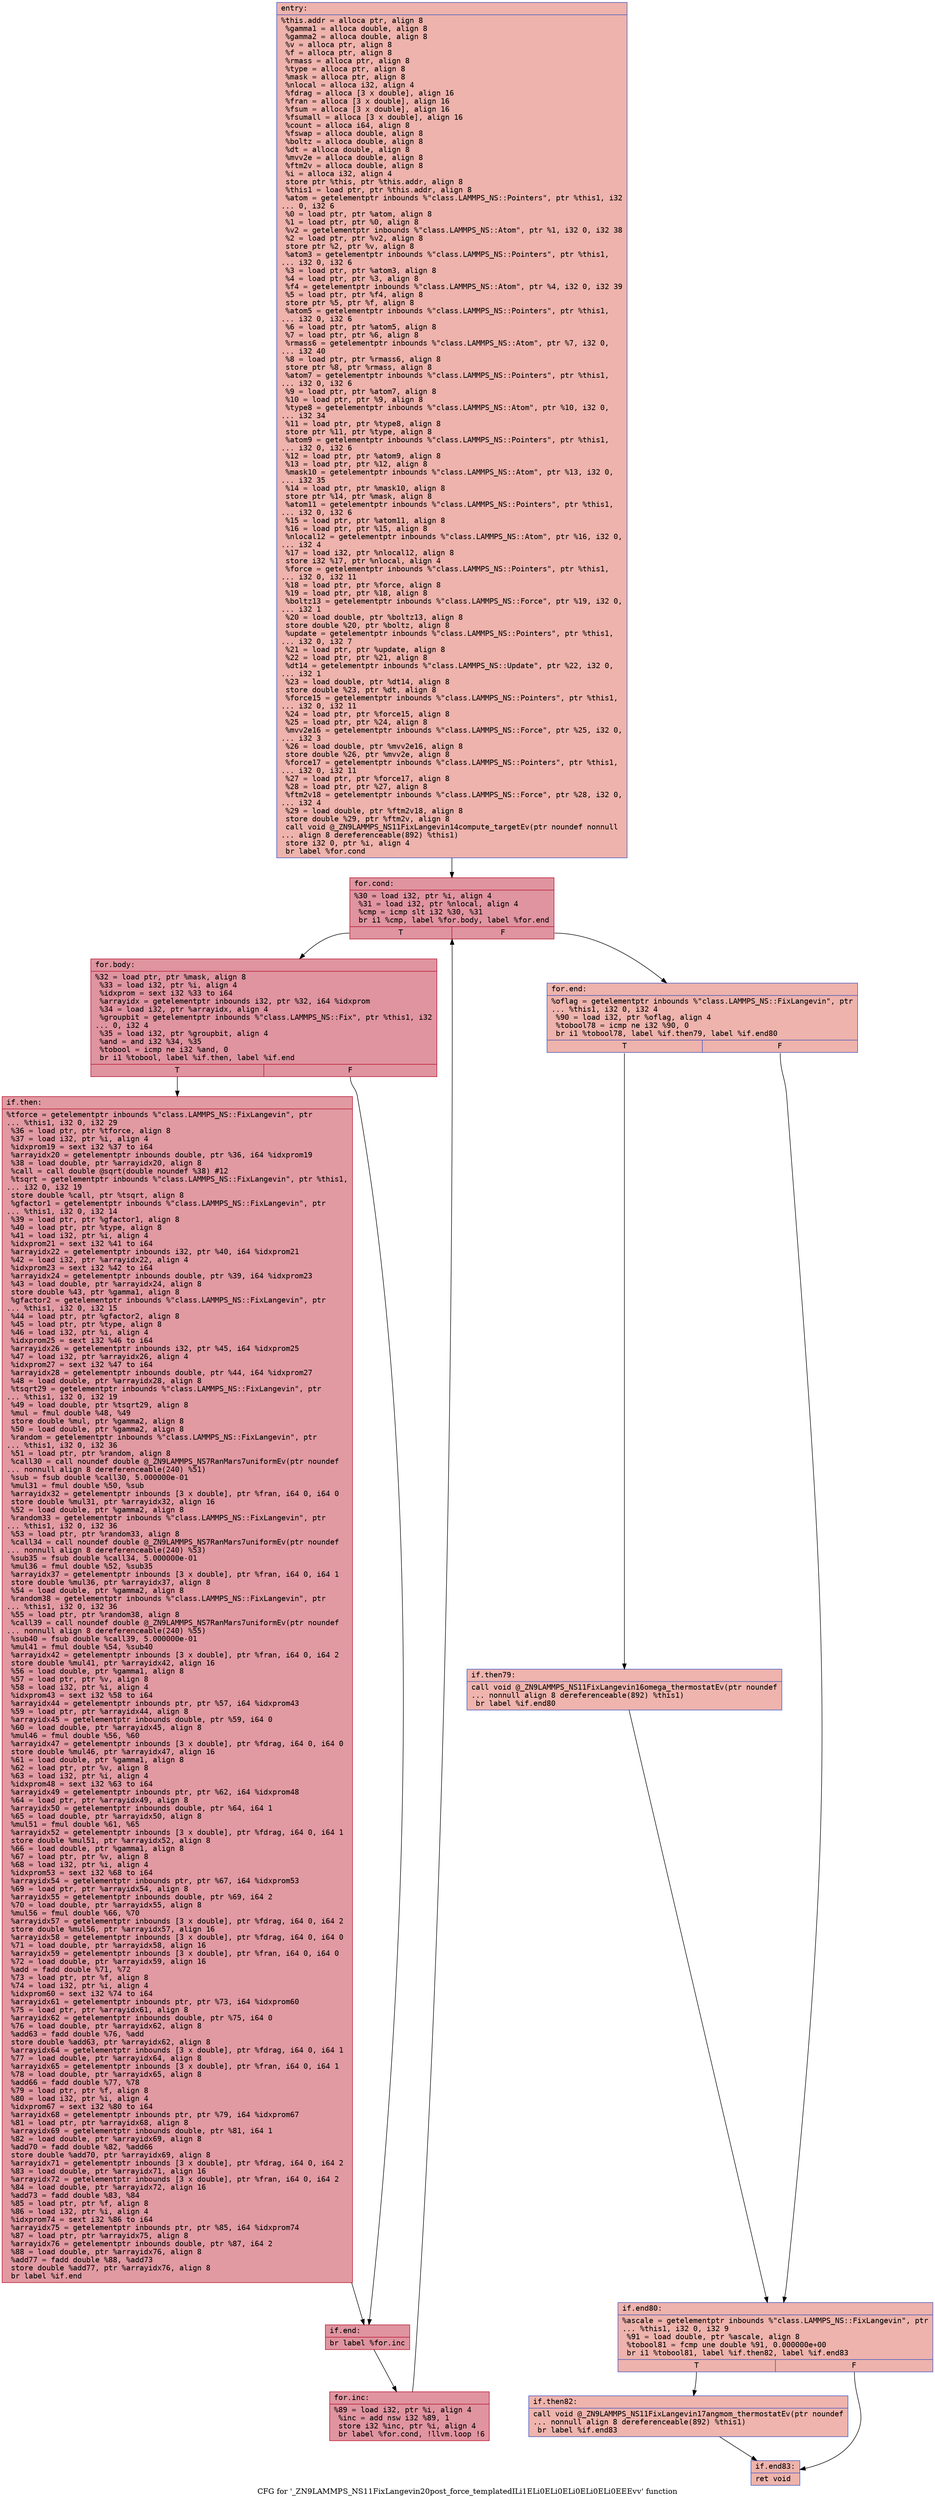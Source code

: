 digraph "CFG for '_ZN9LAMMPS_NS11FixLangevin20post_force_templatedILi1ELi0ELi0ELi0ELi0ELi0EEEvv' function" {
	label="CFG for '_ZN9LAMMPS_NS11FixLangevin20post_force_templatedILi1ELi0ELi0ELi0ELi0ELi0EEEvv' function";

	Node0x55e6b1ff4b80 [shape=record,color="#3d50c3ff", style=filled, fillcolor="#d6524470" fontname="Courier",label="{entry:\l|  %this.addr = alloca ptr, align 8\l  %gamma1 = alloca double, align 8\l  %gamma2 = alloca double, align 8\l  %v = alloca ptr, align 8\l  %f = alloca ptr, align 8\l  %rmass = alloca ptr, align 8\l  %type = alloca ptr, align 8\l  %mask = alloca ptr, align 8\l  %nlocal = alloca i32, align 4\l  %fdrag = alloca [3 x double], align 16\l  %fran = alloca [3 x double], align 16\l  %fsum = alloca [3 x double], align 16\l  %fsumall = alloca [3 x double], align 16\l  %count = alloca i64, align 8\l  %fswap = alloca double, align 8\l  %boltz = alloca double, align 8\l  %dt = alloca double, align 8\l  %mvv2e = alloca double, align 8\l  %ftm2v = alloca double, align 8\l  %i = alloca i32, align 4\l  store ptr %this, ptr %this.addr, align 8\l  %this1 = load ptr, ptr %this.addr, align 8\l  %atom = getelementptr inbounds %\"class.LAMMPS_NS::Pointers\", ptr %this1, i32\l... 0, i32 6\l  %0 = load ptr, ptr %atom, align 8\l  %1 = load ptr, ptr %0, align 8\l  %v2 = getelementptr inbounds %\"class.LAMMPS_NS::Atom\", ptr %1, i32 0, i32 38\l  %2 = load ptr, ptr %v2, align 8\l  store ptr %2, ptr %v, align 8\l  %atom3 = getelementptr inbounds %\"class.LAMMPS_NS::Pointers\", ptr %this1,\l... i32 0, i32 6\l  %3 = load ptr, ptr %atom3, align 8\l  %4 = load ptr, ptr %3, align 8\l  %f4 = getelementptr inbounds %\"class.LAMMPS_NS::Atom\", ptr %4, i32 0, i32 39\l  %5 = load ptr, ptr %f4, align 8\l  store ptr %5, ptr %f, align 8\l  %atom5 = getelementptr inbounds %\"class.LAMMPS_NS::Pointers\", ptr %this1,\l... i32 0, i32 6\l  %6 = load ptr, ptr %atom5, align 8\l  %7 = load ptr, ptr %6, align 8\l  %rmass6 = getelementptr inbounds %\"class.LAMMPS_NS::Atom\", ptr %7, i32 0,\l... i32 40\l  %8 = load ptr, ptr %rmass6, align 8\l  store ptr %8, ptr %rmass, align 8\l  %atom7 = getelementptr inbounds %\"class.LAMMPS_NS::Pointers\", ptr %this1,\l... i32 0, i32 6\l  %9 = load ptr, ptr %atom7, align 8\l  %10 = load ptr, ptr %9, align 8\l  %type8 = getelementptr inbounds %\"class.LAMMPS_NS::Atom\", ptr %10, i32 0,\l... i32 34\l  %11 = load ptr, ptr %type8, align 8\l  store ptr %11, ptr %type, align 8\l  %atom9 = getelementptr inbounds %\"class.LAMMPS_NS::Pointers\", ptr %this1,\l... i32 0, i32 6\l  %12 = load ptr, ptr %atom9, align 8\l  %13 = load ptr, ptr %12, align 8\l  %mask10 = getelementptr inbounds %\"class.LAMMPS_NS::Atom\", ptr %13, i32 0,\l... i32 35\l  %14 = load ptr, ptr %mask10, align 8\l  store ptr %14, ptr %mask, align 8\l  %atom11 = getelementptr inbounds %\"class.LAMMPS_NS::Pointers\", ptr %this1,\l... i32 0, i32 6\l  %15 = load ptr, ptr %atom11, align 8\l  %16 = load ptr, ptr %15, align 8\l  %nlocal12 = getelementptr inbounds %\"class.LAMMPS_NS::Atom\", ptr %16, i32 0,\l... i32 4\l  %17 = load i32, ptr %nlocal12, align 8\l  store i32 %17, ptr %nlocal, align 4\l  %force = getelementptr inbounds %\"class.LAMMPS_NS::Pointers\", ptr %this1,\l... i32 0, i32 11\l  %18 = load ptr, ptr %force, align 8\l  %19 = load ptr, ptr %18, align 8\l  %boltz13 = getelementptr inbounds %\"class.LAMMPS_NS::Force\", ptr %19, i32 0,\l... i32 1\l  %20 = load double, ptr %boltz13, align 8\l  store double %20, ptr %boltz, align 8\l  %update = getelementptr inbounds %\"class.LAMMPS_NS::Pointers\", ptr %this1,\l... i32 0, i32 7\l  %21 = load ptr, ptr %update, align 8\l  %22 = load ptr, ptr %21, align 8\l  %dt14 = getelementptr inbounds %\"class.LAMMPS_NS::Update\", ptr %22, i32 0,\l... i32 1\l  %23 = load double, ptr %dt14, align 8\l  store double %23, ptr %dt, align 8\l  %force15 = getelementptr inbounds %\"class.LAMMPS_NS::Pointers\", ptr %this1,\l... i32 0, i32 11\l  %24 = load ptr, ptr %force15, align 8\l  %25 = load ptr, ptr %24, align 8\l  %mvv2e16 = getelementptr inbounds %\"class.LAMMPS_NS::Force\", ptr %25, i32 0,\l... i32 3\l  %26 = load double, ptr %mvv2e16, align 8\l  store double %26, ptr %mvv2e, align 8\l  %force17 = getelementptr inbounds %\"class.LAMMPS_NS::Pointers\", ptr %this1,\l... i32 0, i32 11\l  %27 = load ptr, ptr %force17, align 8\l  %28 = load ptr, ptr %27, align 8\l  %ftm2v18 = getelementptr inbounds %\"class.LAMMPS_NS::Force\", ptr %28, i32 0,\l... i32 4\l  %29 = load double, ptr %ftm2v18, align 8\l  store double %29, ptr %ftm2v, align 8\l  call void @_ZN9LAMMPS_NS11FixLangevin14compute_targetEv(ptr noundef nonnull\l... align 8 dereferenceable(892) %this1)\l  store i32 0, ptr %i, align 4\l  br label %for.cond\l}"];
	Node0x55e6b1ff4b80 -> Node0x55e6b1ffed20[tooltip="entry -> for.cond\nProbability 100.00%" ];
	Node0x55e6b1ffed20 [shape=record,color="#b70d28ff", style=filled, fillcolor="#b70d2870" fontname="Courier",label="{for.cond:\l|  %30 = load i32, ptr %i, align 4\l  %31 = load i32, ptr %nlocal, align 4\l  %cmp = icmp slt i32 %30, %31\l  br i1 %cmp, label %for.body, label %for.end\l|{<s0>T|<s1>F}}"];
	Node0x55e6b1ffed20:s0 -> Node0x55e6b1ffefa0[tooltip="for.cond -> for.body\nProbability 96.88%" ];
	Node0x55e6b1ffed20:s1 -> Node0x55e6b1fff020[tooltip="for.cond -> for.end\nProbability 3.12%" ];
	Node0x55e6b1ffefa0 [shape=record,color="#b70d28ff", style=filled, fillcolor="#b70d2870" fontname="Courier",label="{for.body:\l|  %32 = load ptr, ptr %mask, align 8\l  %33 = load i32, ptr %i, align 4\l  %idxprom = sext i32 %33 to i64\l  %arrayidx = getelementptr inbounds i32, ptr %32, i64 %idxprom\l  %34 = load i32, ptr %arrayidx, align 4\l  %groupbit = getelementptr inbounds %\"class.LAMMPS_NS::Fix\", ptr %this1, i32\l... 0, i32 4\l  %35 = load i32, ptr %groupbit, align 4\l  %and = and i32 %34, %35\l  %tobool = icmp ne i32 %and, 0\l  br i1 %tobool, label %if.then, label %if.end\l|{<s0>T|<s1>F}}"];
	Node0x55e6b1ffefa0:s0 -> Node0x55e6b1ffc8a0[tooltip="for.body -> if.then\nProbability 62.50%" ];
	Node0x55e6b1ffefa0:s1 -> Node0x55e6b1fffa70[tooltip="for.body -> if.end\nProbability 37.50%" ];
	Node0x55e6b1ffc8a0 [shape=record,color="#b70d28ff", style=filled, fillcolor="#bb1b2c70" fontname="Courier",label="{if.then:\l|  %tforce = getelementptr inbounds %\"class.LAMMPS_NS::FixLangevin\", ptr\l... %this1, i32 0, i32 29\l  %36 = load ptr, ptr %tforce, align 8\l  %37 = load i32, ptr %i, align 4\l  %idxprom19 = sext i32 %37 to i64\l  %arrayidx20 = getelementptr inbounds double, ptr %36, i64 %idxprom19\l  %38 = load double, ptr %arrayidx20, align 8\l  %call = call double @sqrt(double noundef %38) #12\l  %tsqrt = getelementptr inbounds %\"class.LAMMPS_NS::FixLangevin\", ptr %this1,\l... i32 0, i32 19\l  store double %call, ptr %tsqrt, align 8\l  %gfactor1 = getelementptr inbounds %\"class.LAMMPS_NS::FixLangevin\", ptr\l... %this1, i32 0, i32 14\l  %39 = load ptr, ptr %gfactor1, align 8\l  %40 = load ptr, ptr %type, align 8\l  %41 = load i32, ptr %i, align 4\l  %idxprom21 = sext i32 %41 to i64\l  %arrayidx22 = getelementptr inbounds i32, ptr %40, i64 %idxprom21\l  %42 = load i32, ptr %arrayidx22, align 4\l  %idxprom23 = sext i32 %42 to i64\l  %arrayidx24 = getelementptr inbounds double, ptr %39, i64 %idxprom23\l  %43 = load double, ptr %arrayidx24, align 8\l  store double %43, ptr %gamma1, align 8\l  %gfactor2 = getelementptr inbounds %\"class.LAMMPS_NS::FixLangevin\", ptr\l... %this1, i32 0, i32 15\l  %44 = load ptr, ptr %gfactor2, align 8\l  %45 = load ptr, ptr %type, align 8\l  %46 = load i32, ptr %i, align 4\l  %idxprom25 = sext i32 %46 to i64\l  %arrayidx26 = getelementptr inbounds i32, ptr %45, i64 %idxprom25\l  %47 = load i32, ptr %arrayidx26, align 4\l  %idxprom27 = sext i32 %47 to i64\l  %arrayidx28 = getelementptr inbounds double, ptr %44, i64 %idxprom27\l  %48 = load double, ptr %arrayidx28, align 8\l  %tsqrt29 = getelementptr inbounds %\"class.LAMMPS_NS::FixLangevin\", ptr\l... %this1, i32 0, i32 19\l  %49 = load double, ptr %tsqrt29, align 8\l  %mul = fmul double %48, %49\l  store double %mul, ptr %gamma2, align 8\l  %50 = load double, ptr %gamma2, align 8\l  %random = getelementptr inbounds %\"class.LAMMPS_NS::FixLangevin\", ptr\l... %this1, i32 0, i32 36\l  %51 = load ptr, ptr %random, align 8\l  %call30 = call noundef double @_ZN9LAMMPS_NS7RanMars7uniformEv(ptr noundef\l... nonnull align 8 dereferenceable(240) %51)\l  %sub = fsub double %call30, 5.000000e-01\l  %mul31 = fmul double %50, %sub\l  %arrayidx32 = getelementptr inbounds [3 x double], ptr %fran, i64 0, i64 0\l  store double %mul31, ptr %arrayidx32, align 16\l  %52 = load double, ptr %gamma2, align 8\l  %random33 = getelementptr inbounds %\"class.LAMMPS_NS::FixLangevin\", ptr\l... %this1, i32 0, i32 36\l  %53 = load ptr, ptr %random33, align 8\l  %call34 = call noundef double @_ZN9LAMMPS_NS7RanMars7uniformEv(ptr noundef\l... nonnull align 8 dereferenceable(240) %53)\l  %sub35 = fsub double %call34, 5.000000e-01\l  %mul36 = fmul double %52, %sub35\l  %arrayidx37 = getelementptr inbounds [3 x double], ptr %fran, i64 0, i64 1\l  store double %mul36, ptr %arrayidx37, align 8\l  %54 = load double, ptr %gamma2, align 8\l  %random38 = getelementptr inbounds %\"class.LAMMPS_NS::FixLangevin\", ptr\l... %this1, i32 0, i32 36\l  %55 = load ptr, ptr %random38, align 8\l  %call39 = call noundef double @_ZN9LAMMPS_NS7RanMars7uniformEv(ptr noundef\l... nonnull align 8 dereferenceable(240) %55)\l  %sub40 = fsub double %call39, 5.000000e-01\l  %mul41 = fmul double %54, %sub40\l  %arrayidx42 = getelementptr inbounds [3 x double], ptr %fran, i64 0, i64 2\l  store double %mul41, ptr %arrayidx42, align 16\l  %56 = load double, ptr %gamma1, align 8\l  %57 = load ptr, ptr %v, align 8\l  %58 = load i32, ptr %i, align 4\l  %idxprom43 = sext i32 %58 to i64\l  %arrayidx44 = getelementptr inbounds ptr, ptr %57, i64 %idxprom43\l  %59 = load ptr, ptr %arrayidx44, align 8\l  %arrayidx45 = getelementptr inbounds double, ptr %59, i64 0\l  %60 = load double, ptr %arrayidx45, align 8\l  %mul46 = fmul double %56, %60\l  %arrayidx47 = getelementptr inbounds [3 x double], ptr %fdrag, i64 0, i64 0\l  store double %mul46, ptr %arrayidx47, align 16\l  %61 = load double, ptr %gamma1, align 8\l  %62 = load ptr, ptr %v, align 8\l  %63 = load i32, ptr %i, align 4\l  %idxprom48 = sext i32 %63 to i64\l  %arrayidx49 = getelementptr inbounds ptr, ptr %62, i64 %idxprom48\l  %64 = load ptr, ptr %arrayidx49, align 8\l  %arrayidx50 = getelementptr inbounds double, ptr %64, i64 1\l  %65 = load double, ptr %arrayidx50, align 8\l  %mul51 = fmul double %61, %65\l  %arrayidx52 = getelementptr inbounds [3 x double], ptr %fdrag, i64 0, i64 1\l  store double %mul51, ptr %arrayidx52, align 8\l  %66 = load double, ptr %gamma1, align 8\l  %67 = load ptr, ptr %v, align 8\l  %68 = load i32, ptr %i, align 4\l  %idxprom53 = sext i32 %68 to i64\l  %arrayidx54 = getelementptr inbounds ptr, ptr %67, i64 %idxprom53\l  %69 = load ptr, ptr %arrayidx54, align 8\l  %arrayidx55 = getelementptr inbounds double, ptr %69, i64 2\l  %70 = load double, ptr %arrayidx55, align 8\l  %mul56 = fmul double %66, %70\l  %arrayidx57 = getelementptr inbounds [3 x double], ptr %fdrag, i64 0, i64 2\l  store double %mul56, ptr %arrayidx57, align 16\l  %arrayidx58 = getelementptr inbounds [3 x double], ptr %fdrag, i64 0, i64 0\l  %71 = load double, ptr %arrayidx58, align 16\l  %arrayidx59 = getelementptr inbounds [3 x double], ptr %fran, i64 0, i64 0\l  %72 = load double, ptr %arrayidx59, align 16\l  %add = fadd double %71, %72\l  %73 = load ptr, ptr %f, align 8\l  %74 = load i32, ptr %i, align 4\l  %idxprom60 = sext i32 %74 to i64\l  %arrayidx61 = getelementptr inbounds ptr, ptr %73, i64 %idxprom60\l  %75 = load ptr, ptr %arrayidx61, align 8\l  %arrayidx62 = getelementptr inbounds double, ptr %75, i64 0\l  %76 = load double, ptr %arrayidx62, align 8\l  %add63 = fadd double %76, %add\l  store double %add63, ptr %arrayidx62, align 8\l  %arrayidx64 = getelementptr inbounds [3 x double], ptr %fdrag, i64 0, i64 1\l  %77 = load double, ptr %arrayidx64, align 8\l  %arrayidx65 = getelementptr inbounds [3 x double], ptr %fran, i64 0, i64 1\l  %78 = load double, ptr %arrayidx65, align 8\l  %add66 = fadd double %77, %78\l  %79 = load ptr, ptr %f, align 8\l  %80 = load i32, ptr %i, align 4\l  %idxprom67 = sext i32 %80 to i64\l  %arrayidx68 = getelementptr inbounds ptr, ptr %79, i64 %idxprom67\l  %81 = load ptr, ptr %arrayidx68, align 8\l  %arrayidx69 = getelementptr inbounds double, ptr %81, i64 1\l  %82 = load double, ptr %arrayidx69, align 8\l  %add70 = fadd double %82, %add66\l  store double %add70, ptr %arrayidx69, align 8\l  %arrayidx71 = getelementptr inbounds [3 x double], ptr %fdrag, i64 0, i64 2\l  %83 = load double, ptr %arrayidx71, align 16\l  %arrayidx72 = getelementptr inbounds [3 x double], ptr %fran, i64 0, i64 2\l  %84 = load double, ptr %arrayidx72, align 16\l  %add73 = fadd double %83, %84\l  %85 = load ptr, ptr %f, align 8\l  %86 = load i32, ptr %i, align 4\l  %idxprom74 = sext i32 %86 to i64\l  %arrayidx75 = getelementptr inbounds ptr, ptr %85, i64 %idxprom74\l  %87 = load ptr, ptr %arrayidx75, align 8\l  %arrayidx76 = getelementptr inbounds double, ptr %87, i64 2\l  %88 = load double, ptr %arrayidx76, align 8\l  %add77 = fadd double %88, %add73\l  store double %add77, ptr %arrayidx76, align 8\l  br label %if.end\l}"];
	Node0x55e6b1ffc8a0 -> Node0x55e6b1fffa70[tooltip="if.then -> if.end\nProbability 100.00%" ];
	Node0x55e6b1fffa70 [shape=record,color="#b70d28ff", style=filled, fillcolor="#b70d2870" fontname="Courier",label="{if.end:\l|  br label %for.inc\l}"];
	Node0x55e6b1fffa70 -> Node0x55e6b20062a0[tooltip="if.end -> for.inc\nProbability 100.00%" ];
	Node0x55e6b20062a0 [shape=record,color="#b70d28ff", style=filled, fillcolor="#b70d2870" fontname="Courier",label="{for.inc:\l|  %89 = load i32, ptr %i, align 4\l  %inc = add nsw i32 %89, 1\l  store i32 %inc, ptr %i, align 4\l  br label %for.cond, !llvm.loop !6\l}"];
	Node0x55e6b20062a0 -> Node0x55e6b1ffed20[tooltip="for.inc -> for.cond\nProbability 100.00%" ];
	Node0x55e6b1fff020 [shape=record,color="#3d50c3ff", style=filled, fillcolor="#d6524470" fontname="Courier",label="{for.end:\l|  %oflag = getelementptr inbounds %\"class.LAMMPS_NS::FixLangevin\", ptr\l... %this1, i32 0, i32 4\l  %90 = load i32, ptr %oflag, align 4\l  %tobool78 = icmp ne i32 %90, 0\l  br i1 %tobool78, label %if.then79, label %if.end80\l|{<s0>T|<s1>F}}"];
	Node0x55e6b1fff020:s0 -> Node0x55e6b20068b0[tooltip="for.end -> if.then79\nProbability 62.50%" ];
	Node0x55e6b1fff020:s1 -> Node0x55e6b2006930[tooltip="for.end -> if.end80\nProbability 37.50%" ];
	Node0x55e6b20068b0 [shape=record,color="#3d50c3ff", style=filled, fillcolor="#d8564670" fontname="Courier",label="{if.then79:\l|  call void @_ZN9LAMMPS_NS11FixLangevin16omega_thermostatEv(ptr noundef\l... nonnull align 8 dereferenceable(892) %this1)\l  br label %if.end80\l}"];
	Node0x55e6b20068b0 -> Node0x55e6b2006930[tooltip="if.then79 -> if.end80\nProbability 100.00%" ];
	Node0x55e6b2006930 [shape=record,color="#3d50c3ff", style=filled, fillcolor="#d6524470" fontname="Courier",label="{if.end80:\l|  %ascale = getelementptr inbounds %\"class.LAMMPS_NS::FixLangevin\", ptr\l... %this1, i32 0, i32 9\l  %91 = load double, ptr %ascale, align 8\l  %tobool81 = fcmp une double %91, 0.000000e+00\l  br i1 %tobool81, label %if.then82, label %if.end83\l|{<s0>T|<s1>F}}"];
	Node0x55e6b2006930:s0 -> Node0x55e6b2006e60[tooltip="if.end80 -> if.then82\nProbability 62.50%" ];
	Node0x55e6b2006930:s1 -> Node0x55e6b2006ee0[tooltip="if.end80 -> if.end83\nProbability 37.50%" ];
	Node0x55e6b2006e60 [shape=record,color="#3d50c3ff", style=filled, fillcolor="#d8564670" fontname="Courier",label="{if.then82:\l|  call void @_ZN9LAMMPS_NS11FixLangevin17angmom_thermostatEv(ptr noundef\l... nonnull align 8 dereferenceable(892) %this1)\l  br label %if.end83\l}"];
	Node0x55e6b2006e60 -> Node0x55e6b2006ee0[tooltip="if.then82 -> if.end83\nProbability 100.00%" ];
	Node0x55e6b2006ee0 [shape=record,color="#3d50c3ff", style=filled, fillcolor="#d6524470" fontname="Courier",label="{if.end83:\l|  ret void\l}"];
}
